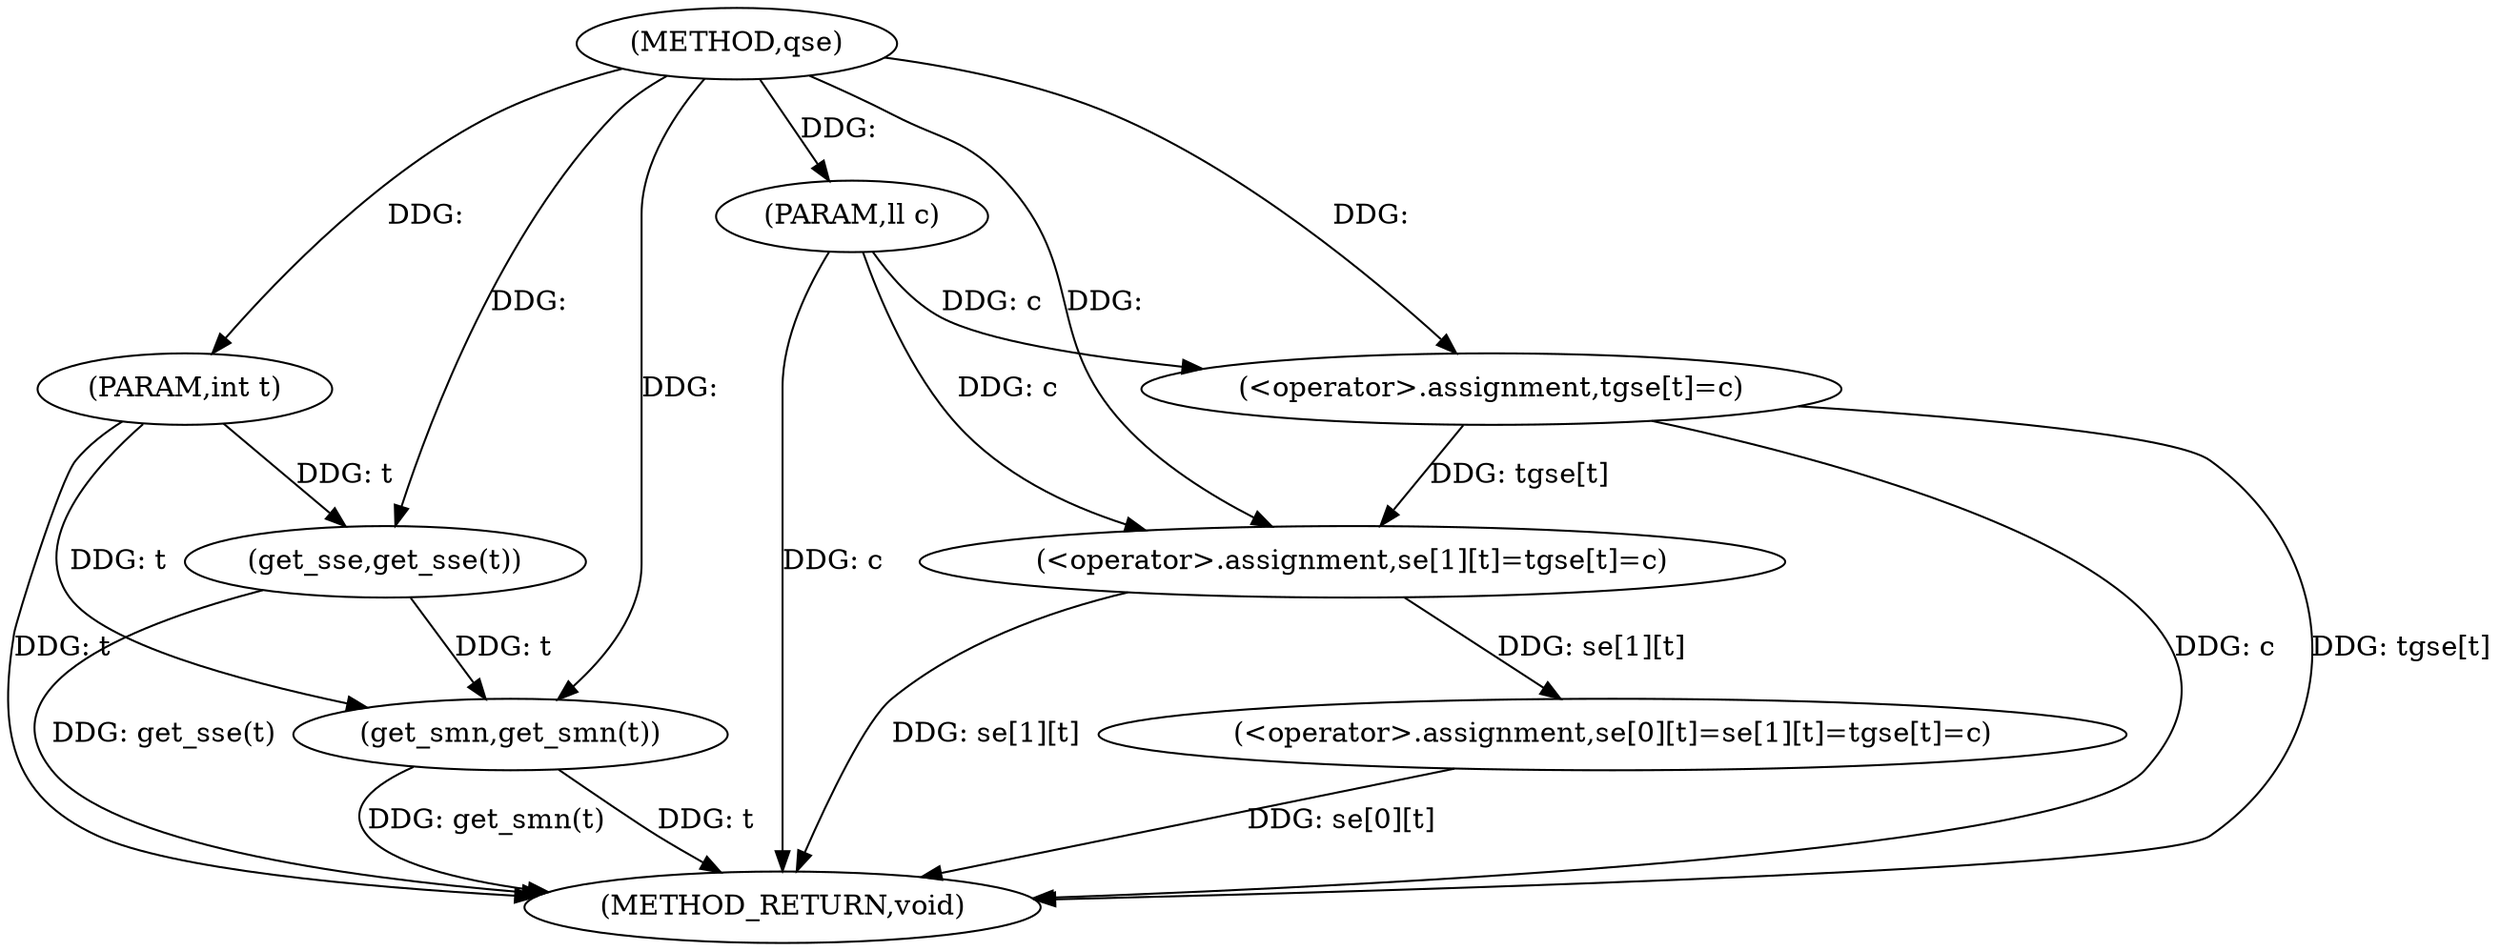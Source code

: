 digraph "qse" {  
"1000671" [label = "(METHOD,qse)" ]
"1000697" [label = "(METHOD_RETURN,void)" ]
"1000672" [label = "(PARAM,int t)" ]
"1000673" [label = "(PARAM,ll c)" ]
"1000675" [label = "(<operator>.assignment,se[0][t]=se[1][t]=tgse[t]=c)" ]
"1000693" [label = "(get_sse,get_sse(t))" ]
"1000695" [label = "(get_smn,get_smn(t))" ]
"1000681" [label = "(<operator>.assignment,se[1][t]=tgse[t]=c)" ]
"1000687" [label = "(<operator>.assignment,tgse[t]=c)" ]
  "1000672" -> "1000697"  [ label = "DDG: t"] 
  "1000673" -> "1000697"  [ label = "DDG: c"] 
  "1000675" -> "1000697"  [ label = "DDG: se[0][t]"] 
  "1000681" -> "1000697"  [ label = "DDG: se[1][t]"] 
  "1000687" -> "1000697"  [ label = "DDG: tgse[t]"] 
  "1000687" -> "1000697"  [ label = "DDG: c"] 
  "1000693" -> "1000697"  [ label = "DDG: get_sse(t)"] 
  "1000695" -> "1000697"  [ label = "DDG: t"] 
  "1000695" -> "1000697"  [ label = "DDG: get_smn(t)"] 
  "1000671" -> "1000672"  [ label = "DDG: "] 
  "1000671" -> "1000673"  [ label = "DDG: "] 
  "1000681" -> "1000675"  [ label = "DDG: se[1][t]"] 
  "1000687" -> "1000681"  [ label = "DDG: tgse[t]"] 
  "1000673" -> "1000681"  [ label = "DDG: c"] 
  "1000671" -> "1000681"  [ label = "DDG: "] 
  "1000672" -> "1000693"  [ label = "DDG: t"] 
  "1000671" -> "1000693"  [ label = "DDG: "] 
  "1000693" -> "1000695"  [ label = "DDG: t"] 
  "1000672" -> "1000695"  [ label = "DDG: t"] 
  "1000671" -> "1000695"  [ label = "DDG: "] 
  "1000673" -> "1000687"  [ label = "DDG: c"] 
  "1000671" -> "1000687"  [ label = "DDG: "] 
}
